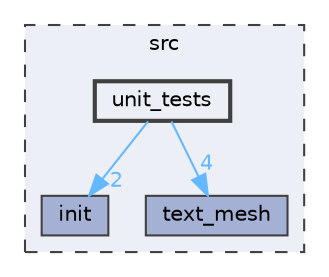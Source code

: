 digraph "src/unit_tests"
{
 // INTERACTIVE_SVG=YES
 // LATEX_PDF_SIZE
  bgcolor="transparent";
  edge [fontname=Helvetica,fontsize=10,labelfontname=Helvetica,labelfontsize=10];
  node [fontname=Helvetica,fontsize=10,shape=box,height=0.2,width=0.4];
  compound=true
  subgraph clusterdir_68267d1309a1af8e8297ef4c3efbcdba {
    graph [ bgcolor="#edeff6", pencolor="grey25", label="src", fontname=Helvetica,fontsize=10 style="filled,dashed", URL="dir_68267d1309a1af8e8297ef4c3efbcdba.html",tooltip=""]
  dir_93ef7a03ae011ca5032e526d863e8f9f [label="init", fillcolor="#a4b1d4", color="grey25", style="filled", URL="dir_93ef7a03ae011ca5032e526d863e8f9f.html",tooltip=""];
  dir_b3cdc8b392a41de52e9504248ea8e7e8 [label="text_mesh", fillcolor="#a4b1d4", color="grey25", style="filled", URL="dir_b3cdc8b392a41de52e9504248ea8e7e8.html",tooltip=""];
  dir_33cfd5db86fcb3abafc781b49053bebf [label="unit_tests", fillcolor="#edeff6", color="grey25", style="filled,bold", URL="dir_33cfd5db86fcb3abafc781b49053bebf.html",tooltip=""];
  }
  dir_33cfd5db86fcb3abafc781b49053bebf->dir_93ef7a03ae011ca5032e526d863e8f9f [headlabel="2", labeldistance=1.5 headhref="dir_000028_000016.html" color="steelblue1" fontcolor="steelblue1"];
  dir_33cfd5db86fcb3abafc781b49053bebf->dir_b3cdc8b392a41de52e9504248ea8e7e8 [headlabel="4", labeldistance=1.5 headhref="dir_000028_000026.html" color="steelblue1" fontcolor="steelblue1"];
}
